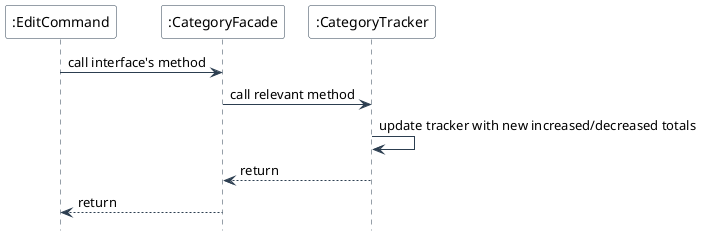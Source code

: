 @startuml
skinparam backgroundColor #FFFFFF
skinparam sequence {
    ArrowColor #2C3E50
    LifeLineBorderColor #2C3E50
    ParticipantBorderColor #2C3E50
    ParticipantBackgroundColor #FFFFFF
}
hide footbox

participant ":EditCommand" as EC
participant ":CategoryFacade" as CF
participant ":CategoryTracker" as CT
' participant ":CategoryData" as CD

EC -> CF: call interface's method
CF -> CT: call relevant method
CT -> CT: update tracker with new increased/decreased totals
CT --> CF: return
CF --> EC: return

@enduml
